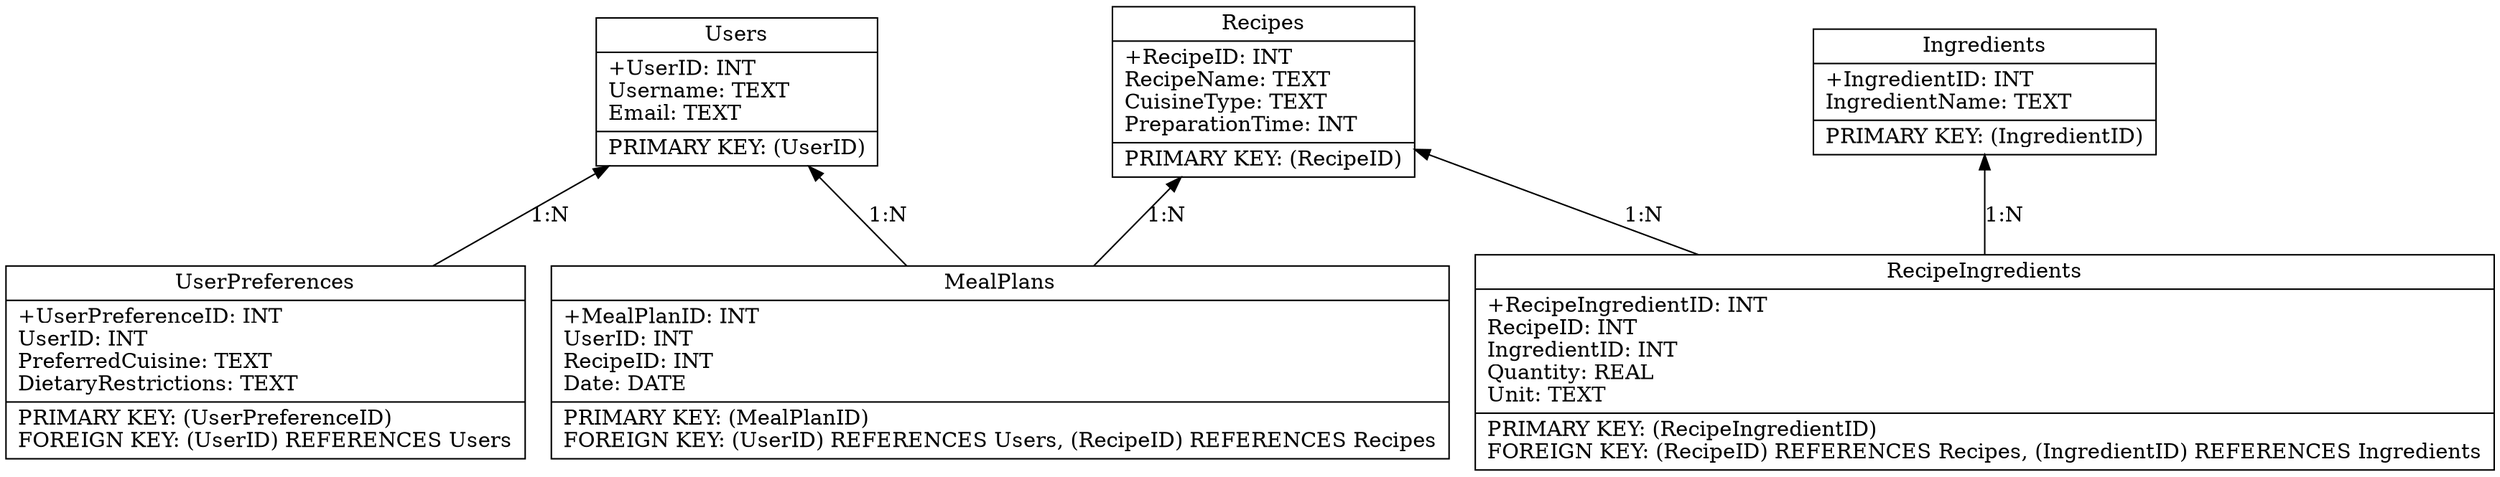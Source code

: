 digraph G {
    node [shape=record];
    
    Users [label="{Users|+UserID: INT\lUsername: TEXT\lEmail: TEXT\l|PRIMARY KEY: (UserID)}"];
    Recipes [label="{Recipes|+RecipeID: INT\lRecipeName: TEXT\lCuisineType: TEXT\lPreparationTime: INT\l|PRIMARY KEY: (RecipeID)}"];
    Ingredients [label="{Ingredients|+IngredientID: INT\lIngredientName: TEXT\l|PRIMARY KEY: (IngredientID)}"];
    RecipeIngredients [label="{RecipeIngredients|+RecipeIngredientID: INT\lRecipeID: INT\lIngredientID: INT\lQuantity: REAL\lUnit: TEXT\l|PRIMARY KEY: (RecipeIngredientID)\lFOREIGN KEY: (RecipeID) REFERENCES Recipes, (IngredientID) REFERENCES Ingredients}"];
    MealPlans [label="{MealPlans|+MealPlanID: INT\lUserID: INT\lRecipeID: INT\lDate: DATE\l|PRIMARY KEY: (MealPlanID)\lFOREIGN KEY: (UserID) REFERENCES Users, (RecipeID) REFERENCES Recipes}"];
    UserPreferences [label="{UserPreferences|+UserPreferenceID: INT\lUserID: INT\lPreferredCuisine: TEXT\lDietaryRestrictions: TEXT\l|PRIMARY KEY: (UserPreferenceID)\lFOREIGN KEY: (UserID) REFERENCES Users}"];
    
    Users -> UserPreferences [label="1:N", dir=back];
    Users -> MealPlans [label="1:N", dir=back];
    Recipes -> RecipeIngredients [label="1:N", dir=back];
    Recipes -> MealPlans [label="1:N", dir=back];
    Ingredients -> RecipeIngredients [label="1:N", dir=back];
}
